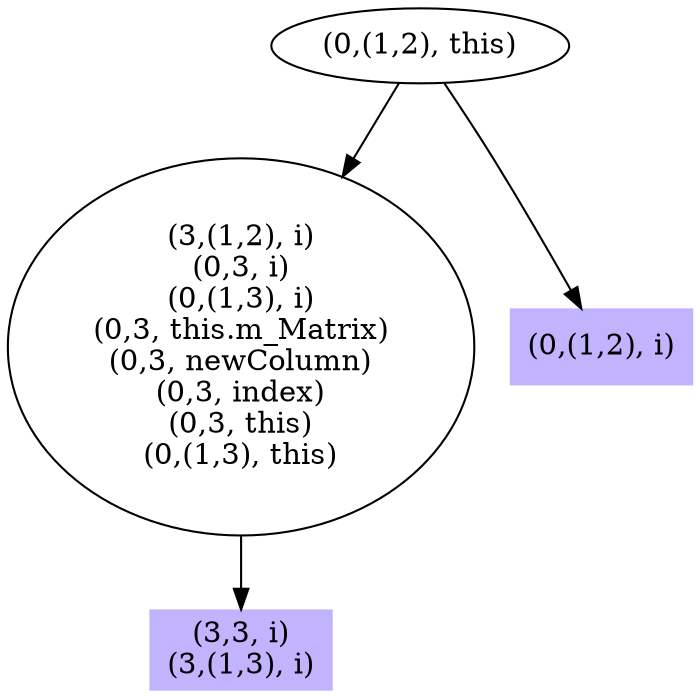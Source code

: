 digraph { 
89 [shape=box,style=filled,color=".7 .3 1.0",label="(3,3, i)\n(3,(1,3), i)"];
90 [label="(3,(1,2), i)\n(0,3, i)\n(0,(1,3), i)\n(0,3, this.m_Matrix)\n(0,3, newColumn)\n(0,3, index)\n(0,3, this)\n(0,(1,3), this)"];
91 [shape=box,style=filled,color=".7 .3 1.0",label="(0,(1,2), i)"];
92 [label="(0,(1,2), this)"];
90 -> 89;
92 -> 90;
92 -> 91;
}